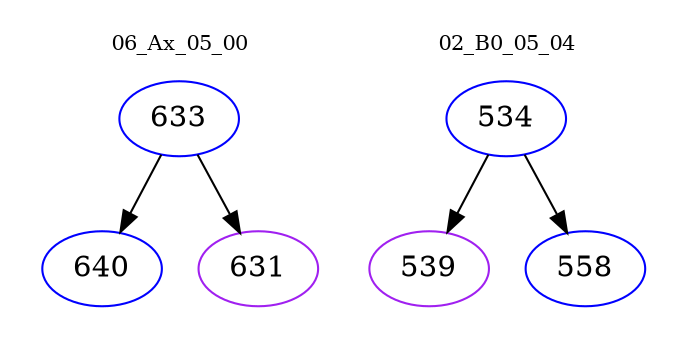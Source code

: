 digraph{
subgraph cluster_0 {
color = white
label = "06_Ax_05_00";
fontsize=10;
T0_633 [label="633", color="blue"]
T0_633 -> T0_640 [color="black"]
T0_640 [label="640", color="blue"]
T0_633 -> T0_631 [color="black"]
T0_631 [label="631", color="purple"]
}
subgraph cluster_1 {
color = white
label = "02_B0_05_04";
fontsize=10;
T1_534 [label="534", color="blue"]
T1_534 -> T1_539 [color="black"]
T1_539 [label="539", color="purple"]
T1_534 -> T1_558 [color="black"]
T1_558 [label="558", color="blue"]
}
}
